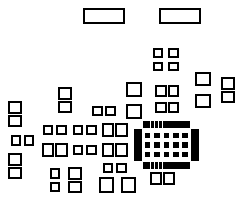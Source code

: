 .\" PIC generated by pstoedit
.\" Page: 1
.PS
.ps 11
line from 0.632053,0.16314 to 0.660047,0.16314
line from 0.632053,0.16314 to 0.632053,0.17155
line from 0.632053,0.17155 to 0.660047,0.17155
line from 0.660047,0.17155 to 0.660047,0.16314
line from 0.660047,0.166558 to 0.632053,0.166558
line from 0.632053,0.169976 to 0.660047,0.169976
line from 0.660047,0.182835 to 0.632053,0.182835
line from 0.632053,0.182835 to 0.632053,0.191243
line from 0.632053,0.191243 to 0.660047,0.191243
line from 0.660047,0.191243 to 0.660047,0.182835
line from 0.660047,0.186253 to 0.632053,0.186253
line from 0.632053,0.189671 to 0.660047,0.189671
line from 0.660047,0.202528 to 0.632053,0.202528
line from 0.632053,0.202528 to 0.632053,0.210938
line from 0.632053,0.210938 to 0.660047,0.210938
line from 0.660047,0.210938 to 0.660047,0.202528
line from 0.660047,0.205946 to 0.632053,0.205946
line from 0.632053,0.209364 to 0.660047,0.209364
line from 0.660047,0.222276 to 0.632053,0.222276
line from 0.632053,0.222276 to 0.632053,0.230632
line from 0.632053,0.230632 to 0.660047,0.230632
line from 0.660047,0.230632 to 0.660047,0.222276
line from 0.660047,0.22564 to 0.632053,0.22564
line from 0.632053,0.229058 to 0.660047,0.229058
line from 0.660047,0.241971 to 0.632053,0.241971
line from 0.632053,0.241971 to 0.632053,0.250325
line from 0.632053,0.250325 to 0.660047,0.250325
line from 0.660047,0.250325 to 0.660047,0.241971
line from 0.660047,0.245335 to 0.632053,0.245335
line from 0.632053,0.248753 to 0.660047,0.248753
line from 0.660047,0.261664 to 0.632053,0.261664
line from 0.632053,0.261664 to 0.632053,0.270074
line from 0.632053,0.270074 to 0.660047,0.270074
line from 0.660047,0.270074 to 0.660047,0.261664
line from 0.660047,0.265028 to 0.632053,0.265028
line from 0.632053,0.268446 to 0.660047,0.268446
line from 0.660047,0.28125 to 0.632053,0.28125
line from 0.632053,0.28125 to 0.632053,0.28966
line from 0.632053,0.28966 to 0.660047,0.28966
line from 0.660047,0.28966 to 0.660047,0.28125
line from 0.660047,0.284668 to 0.632053,0.284668
line from 0.632053,0.288032 to 0.660047,0.288032
line from 0.660047,0.300944 to 0.632053,0.300944
line from 0.632053,0.300944 to 0.632053,0.309353
line from 0.632053,0.309353 to 0.660047,0.309353
line from 0.660047,0.309353 to 0.660047,0.300944
line from 0.660047,0.304363 to 0.632053,0.304363
line from 0.632053,0.307726 to 0.660047,0.307726
line from 0.675347,0.324653 to 0.675347,0.352647
line from 0.675347,0.352647 to 0.683757,0.352647
line from 0.683757,0.352647 to 0.683757,0.324653
line from 0.683757,0.324653 to 0.675347,0.324653
line from 0.675347,0.328071 to 0.683757,0.328071
line from 0.683757,0.331435 to 0.675347,0.331435
line from 0.675347,0.334853 to 0.683757,0.334853
line from 0.683757,0.338271 to 0.675347,0.338271
line from 0.675347,0.341635 to 0.683757,0.341635
line from 0.683757,0.345053 to 0.675347,0.345053
line from 0.675347,0.348469 to 0.683757,0.348469
line from 0.683757,0.351833 to 0.675347,0.351833
line from 0.695042,0.352647 to 0.695042,0.324653
line from 0.695042,0.352647 to 0.70345,0.352647
line from 0.70345,0.352647 to 0.70345,0.324653
line from 0.70345,0.324653 to 0.695042,0.324653
line from 0.695042,0.328071 to 0.70345,0.328071
line from 0.70345,0.331435 to 0.695042,0.331435
line from 0.695042,0.334853 to 0.70345,0.334853
line from 0.70345,0.338271 to 0.695042,0.338271
line from 0.695042,0.341635 to 0.70345,0.341635
line from 0.70345,0.345053 to 0.695042,0.345053
line from 0.695042,0.348469 to 0.70345,0.348469
line from 0.70345,0.351833 to 0.695042,0.351833
line from 0.714626,0.352647 to 0.714626,0.324653
line from 0.714626,0.352647 to 0.723036,0.352647
line from 0.723036,0.352647 to 0.723036,0.324653
line from 0.723036,0.324653 to 0.714626,0.324653
line from 0.714626,0.328071 to 0.723036,0.328071
line from 0.723036,0.331435 to 0.714626,0.331435
line from 0.714626,0.334853 to 0.723036,0.334853
line from 0.723036,0.338271 to 0.714626,0.338271
line from 0.714626,0.341635 to 0.723036,0.341635
line from 0.723036,0.345053 to 0.714626,0.345053
line from 0.714626,0.348469 to 0.723036,0.348469
line from 0.723036,0.351833 to 0.714626,0.351833
line from 0.734375,0.352647 to 0.734375,0.324653
line from 0.734375,0.352647 to 0.742731,0.352647
line from 0.742731,0.352647 to 0.742731,0.324653
line from 0.742731,0.324653 to 0.734375,0.324653
line from 0.734375,0.328071 to 0.742731,0.328071
line from 0.742731,0.331435 to 0.734375,0.331435
line from 0.734375,0.334853 to 0.742731,0.334853
line from 0.742731,0.338271 to 0.734375,0.338271
line from 0.734375,0.341635 to 0.742731,0.341635
line from 0.742731,0.345053 to 0.734375,0.345053
line from 0.734375,0.348469 to 0.742731,0.348469
line from 0.742731,0.351833 to 0.734375,0.351833
line from 0.754069,0.352647 to 0.754069,0.324653
line from 0.754069,0.352647 to 0.762424,0.352647
line from 0.762424,0.352647 to 0.762424,0.324653
line from 0.762424,0.324653 to 0.754069,0.324653
line from 0.754069,0.328071 to 0.762424,0.328071
line from 0.762424,0.331435 to 0.754069,0.331435
line from 0.754069,0.334853 to 0.762424,0.334853
line from 0.762424,0.338271 to 0.754069,0.338271
line from 0.754069,0.341635 to 0.762424,0.341635
line from 0.762424,0.345053 to 0.754069,0.345053
line from 0.754069,0.348469 to 0.762424,0.348469
line from 0.762424,0.351833 to 0.754069,0.351833
line from 0.773762,0.352647 to 0.773762,0.324653
line from 0.773762,0.352647 to 0.782172,0.352647
line from 0.782172,0.352647 to 0.782172,0.324653
line from 0.782172,0.324653 to 0.773762,0.324653
line from 0.773762,0.328071 to 0.782172,0.328071
line from 0.782172,0.331435 to 0.773762,0.331435
line from 0.773762,0.334853 to 0.782172,0.334853
line from 0.782172,0.338271 to 0.773762,0.338271
line from 0.773762,0.341635 to 0.782172,0.341635
line from 0.782172,0.345053 to 0.773762,0.345053
line from 0.773762,0.348469 to 0.782172,0.348469
line from 0.782172,0.351833 to 0.773762,0.351833
line from 0.793457,0.352647 to 0.793457,0.324653
line from 0.793457,0.352647 to 0.801867,0.352647
line from 0.801867,0.352647 to 0.801867,0.324653
line from 0.801867,0.324653 to 0.793457,0.324653
line from 0.793457,0.328071 to 0.801867,0.328071
line from 0.801867,0.331435 to 0.793457,0.331435
line from 0.793457,0.334853 to 0.801867,0.334853
line from 0.801867,0.338271 to 0.793457,0.338271
line from 0.793457,0.341635 to 0.801867,0.341635
line from 0.801867,0.345053 to 0.793457,0.345053
line from 0.793457,0.348469 to 0.801867,0.348469
line from 0.801867,0.351833 to 0.793457,0.351833
line from 0.813151,0.352647 to 0.813151,0.324653
line from 0.813151,0.352647 to 0.82156,0.352647
line from 0.82156,0.352647 to 0.82156,0.324653
line from 0.82156,0.324653 to 0.813151,0.324653
line from 0.813151,0.328071 to 0.82156,0.328071
line from 0.82156,0.331435 to 0.813151,0.331435
line from 0.813151,0.334853 to 0.82156,0.334853
line from 0.82156,0.338271 to 0.813151,0.338271
line from 0.813151,0.341635 to 0.82156,0.341635
line from 0.82156,0.345053 to 0.813151,0.345053
line from 0.813151,0.348469 to 0.82156,0.348469
line from 0.82156,0.351833 to 0.813151,0.351833
line from 0.832844,0.352647 to 0.832844,0.324653
line from 0.832844,0.352647 to 0.841254,0.352647
line from 0.841254,0.352647 to 0.841254,0.324653
line from 0.841254,0.324653 to 0.832844,0.324653
line from 0.832844,0.328071 to 0.841254,0.328071
line from 0.841254,0.331435 to 0.832844,0.331435
line from 0.832844,0.334853 to 0.841254,0.334853
line from 0.841254,0.338271 to 0.832844,0.338271
line from 0.832844,0.341635 to 0.841254,0.341635
line from 0.841254,0.345053 to 0.832844,0.345053
line from 0.832844,0.348469 to 0.841254,0.348469
line from 0.841254,0.351833 to 0.832844,0.351833
line from 0.852431,0.352647 to 0.852431,0.324653
line from 0.852431,0.352647 to 0.86084,0.352647
line from 0.86084,0.352647 to 0.86084,0.324653
line from 0.86084,0.324653 to 0.852431,0.324653
line from 0.852431,0.328071 to 0.86084,0.328071
line from 0.86084,0.331435 to 0.852431,0.331435
line from 0.852431,0.334853 to 0.86084,0.334853
line from 0.86084,0.338271 to 0.852431,0.338271
line from 0.852431,0.341635 to 0.86084,0.341635
line from 0.86084,0.345053 to 0.852431,0.345053
line from 0.852431,0.348469 to 0.86084,0.348469
line from 0.86084,0.351833 to 0.852431,0.351833
line from 0.872125,0.352647 to 0.872125,0.324653
line from 0.872125,0.352647 to 0.880533,0.352647
line from 0.880533,0.352647 to 0.880533,0.324653
line from 0.880533,0.324653 to 0.872125,0.324653
line from 0.872125,0.328071 to 0.880533,0.328071
line from 0.880533,0.331435 to 0.872125,0.331435
line from 0.872125,0.334853 to 0.880533,0.334853
line from 0.880533,0.338271 to 0.872125,0.338271
line from 0.872125,0.341635 to 0.880533,0.341635
line from 0.880533,0.345053 to 0.872125,0.345053
line from 0.872125,0.348469 to 0.880533,0.348469
line from 0.880533,0.351833 to 0.872125,0.351833
line from 0.891872,0.352647 to 0.891872,0.324653
line from 0.891872,0.352647 to 0.900228,0.352647
line from 0.900228,0.352647 to 0.900228,0.324653
line from 0.900228,0.324653 to 0.891872,0.324653
line from 0.891872,0.328071 to 0.900228,0.328071
line from 0.900228,0.331435 to 0.891872,0.331435
line from 0.891872,0.334853 to 0.900228,0.334853
line from 0.900228,0.338271 to 0.891872,0.338271
line from 0.891872,0.341635 to 0.900228,0.341635
line from 0.900228,0.345053 to 0.891872,0.345053
line from 0.891872,0.348469 to 0.900228,0.348469
line from 0.900228,0.351833 to 0.891872,0.351833
line from 0.915528,0.300944 to 0.943576,0.300944
line from 0.915528,0.300944 to 0.915528,0.309353
line from 0.915528,0.309353 to 0.943576,0.309353
line from 0.943576,0.309353 to 0.943576,0.300944
line from 0.943576,0.304363 to 0.915528,0.304363
line from 0.915528,0.307726 to 0.943576,0.307726
line from 0.943576,0.28125 to 0.915528,0.28125
line from 0.915528,0.28125 to 0.915528,0.28966
line from 0.915528,0.28966 to 0.943576,0.28966
line from 0.943576,0.28966 to 0.943576,0.28125
line from 0.943576,0.284668 to 0.915528,0.284668
line from 0.915528,0.288032 to 0.943576,0.288032
line from 0.943576,0.261664 to 0.915528,0.261664
line from 0.915528,0.261664 to 0.915528,0.270074
line from 0.915528,0.270074 to 0.943576,0.270074
line from 0.943576,0.270074 to 0.943576,0.261664
line from 0.943576,0.265028 to 0.915528,0.265028
line from 0.915528,0.268446 to 0.943576,0.268446
line from 0.943576,0.241971 to 0.915528,0.241971
line from 0.915528,0.241971 to 0.915528,0.250325
line from 0.915528,0.250325 to 0.943576,0.250325
line from 0.943576,0.250325 to 0.943576,0.241971
line from 0.943576,0.245335 to 0.915528,0.245335
line from 0.915528,0.248753 to 0.943576,0.248753
line from 0.943576,0.222276 to 0.915528,0.222276
line from 0.915528,0.222276 to 0.915528,0.230632
line from 0.915528,0.230632 to 0.943576,0.230632
line from 0.943576,0.230632 to 0.943576,0.222276
line from 0.943576,0.22564 to 0.915528,0.22564
line from 0.915528,0.229058 to 0.943576,0.229058
line from 0.943576,0.202528 to 0.915528,0.202528
line from 0.915528,0.202528 to 0.915528,0.210938
line from 0.915528,0.210938 to 0.943576,0.210938
line from 0.943576,0.210938 to 0.943576,0.202528
line from 0.943576,0.205946 to 0.915528,0.205946
line from 0.915528,0.209364 to 0.943576,0.209364
line from 0.943576,0.182835 to 0.915528,0.182835
line from 0.915528,0.182835 to 0.915528,0.191243
line from 0.915528,0.191243 to 0.943576,0.191243
line from 0.943576,0.191243 to 0.943576,0.182835
line from 0.943576,0.186253 to 0.915528,0.186253
line from 0.915528,0.189671 to 0.943576,0.189671
line from 0.943576,0.17155 to 0.915528,0.17155
line from 0.943576,0.17155 to 0.943576,0.16314
line from 0.943576,0.16314 to 0.915528,0.16314
line from 0.915528,0.16314 to 0.915528,0.17155
line from 0.915528,0.166558 to 0.943576,0.166558
line from 0.943576,0.169976 to 0.915528,0.169976
line from 0.900228,0.147949 to 0.900228,0.119954
line from 0.900228,0.119954 to 0.891872,0.119954
line from 0.891872,0.119954 to 0.891872,0.147949
line from 0.891872,0.147949 to 0.900228,0.147949
line from 0.900228,0.123372 to 0.891872,0.123372
line from 0.891872,0.126736 to 0.900228,0.126736
line from 0.900228,0.130154 to 0.891872,0.130154
line from 0.891872,0.133572 to 0.900228,0.133572
line from 0.900228,0.136936 to 0.891872,0.136936
line from 0.891872,0.140354 to 0.900228,0.140354
line from 0.900228,0.143772 to 0.891872,0.143772
line from 0.891872,0.147136 to 0.900228,0.147136
line from 0.880533,0.147949 to 0.880533,0.119954
line from 0.880533,0.119954 to 0.872125,0.119954
line from 0.872125,0.119954 to 0.872125,0.147949
line from 0.872125,0.147949 to 0.880533,0.147949
line from 0.880533,0.123372 to 0.872125,0.123372
line from 0.872125,0.126736 to 0.880533,0.126736
line from 0.880533,0.130154 to 0.872125,0.130154
line from 0.872125,0.133572 to 0.880533,0.133572
line from 0.880533,0.136936 to 0.872125,0.136936
line from 0.872125,0.140354 to 0.880533,0.140354
line from 0.880533,0.143772 to 0.872125,0.143772
line from 0.872125,0.147136 to 0.880533,0.147136
line from 0.86084,0.147949 to 0.86084,0.119954
line from 0.86084,0.119954 to 0.852431,0.119954
line from 0.852431,0.119954 to 0.852431,0.147949
line from 0.852431,0.147949 to 0.86084,0.147949
line from 0.86084,0.123372 to 0.852431,0.123372
line from 0.852431,0.126736 to 0.86084,0.126736
line from 0.86084,0.130154 to 0.852431,0.130154
line from 0.852431,0.133572 to 0.86084,0.133572
line from 0.86084,0.136936 to 0.852431,0.136936
line from 0.852431,0.140354 to 0.86084,0.140354
line from 0.86084,0.143772 to 0.852431,0.143772
line from 0.852431,0.147136 to 0.86084,0.147136
line from 0.841254,0.147949 to 0.841254,0.119954
line from 0.841254,0.119954 to 0.832844,0.119954
line from 0.832844,0.119954 to 0.832844,0.147949
line from 0.832844,0.147949 to 0.841254,0.147949
line from 0.841254,0.123372 to 0.832844,0.123372
line from 0.832844,0.126736 to 0.841254,0.126736
line from 0.841254,0.130154 to 0.832844,0.130154
line from 0.832844,0.133572 to 0.841254,0.133572
line from 0.841254,0.136936 to 0.832844,0.136936
line from 0.832844,0.140354 to 0.841254,0.140354
line from 0.841254,0.143772 to 0.832844,0.143772
line from 0.832844,0.147136 to 0.841254,0.147136
line from 0.82156,0.147949 to 0.82156,0.119954
line from 0.82156,0.119954 to 0.813151,0.119954
line from 0.813151,0.119954 to 0.813151,0.147949
line from 0.813151,0.147949 to 0.82156,0.147949
line from 0.82156,0.123372 to 0.813151,0.123372
line from 0.813151,0.126736 to 0.82156,0.126736
line from 0.82156,0.130154 to 0.813151,0.130154
line from 0.813151,0.133572 to 0.82156,0.133572
line from 0.82156,0.136936 to 0.813151,0.136936
line from 0.813151,0.140354 to 0.82156,0.140354
line from 0.82156,0.143772 to 0.813151,0.143772
line from 0.813151,0.147136 to 0.82156,0.147136
line from 0.801867,0.147949 to 0.801867,0.119954
line from 0.801867,0.119954 to 0.793457,0.119954
line from 0.793457,0.119954 to 0.793457,0.147949
line from 0.793457,0.147949 to 0.801867,0.147949
line from 0.801867,0.123372 to 0.793457,0.123372
line from 0.793457,0.126736 to 0.801867,0.126736
line from 0.801867,0.130154 to 0.793457,0.130154
line from 0.793457,0.133572 to 0.801867,0.133572
line from 0.801867,0.136936 to 0.793457,0.136936
line from 0.793457,0.140354 to 0.801867,0.140354
line from 0.801867,0.143772 to 0.793457,0.143772
line from 0.793457,0.147136 to 0.801867,0.147136
line from 0.782172,0.147949 to 0.782172,0.119954
line from 0.782172,0.119954 to 0.773762,0.119954
line from 0.773762,0.119954 to 0.773762,0.147949
line from 0.773762,0.147949 to 0.782172,0.147949
line from 0.782172,0.123372 to 0.773762,0.123372
line from 0.773762,0.126736 to 0.782172,0.126736
line from 0.782172,0.130154 to 0.773762,0.130154
line from 0.773762,0.133572 to 0.782172,0.133572
line from 0.782172,0.136936 to 0.773762,0.136936
line from 0.773762,0.140354 to 0.782172,0.140354
line from 0.782172,0.143772 to 0.773762,0.143772
line from 0.773762,0.147136 to 0.782172,0.147136
line from 0.762424,0.147949 to 0.762424,0.119954
line from 0.762424,0.119954 to 0.754069,0.119954
line from 0.754069,0.119954 to 0.754069,0.147949
line from 0.754069,0.147949 to 0.762424,0.147949
line from 0.762424,0.123372 to 0.754069,0.123372
line from 0.754069,0.126736 to 0.762424,0.126736
line from 0.762424,0.130154 to 0.754069,0.130154
line from 0.754069,0.133572 to 0.762424,0.133572
line from 0.762424,0.136936 to 0.754069,0.136936
line from 0.754069,0.140354 to 0.762424,0.140354
line from 0.762424,0.143772 to 0.754069,0.143772
line from 0.754069,0.147136 to 0.762424,0.147136
line from 0.742731,0.147949 to 0.742731,0.119954
line from 0.742731,0.119954 to 0.734375,0.119954
line from 0.734375,0.119954 to 0.734375,0.147949
line from 0.734375,0.147949 to 0.742731,0.147949
line from 0.742731,0.123372 to 0.734375,0.123372
line from 0.734375,0.126736 to 0.742731,0.126736
line from 0.742731,0.130154 to 0.734375,0.130154
line from 0.734375,0.133572 to 0.742731,0.133572
line from 0.742731,0.136936 to 0.734375,0.136936
line from 0.734375,0.140354 to 0.742731,0.140354
line from 0.742731,0.143772 to 0.734375,0.143772
line from 0.734375,0.147136 to 0.742731,0.147136
line from 0.723036,0.147949 to 0.723036,0.119954
line from 0.723036,0.119954 to 0.714626,0.119954
line from 0.714626,0.119954 to 0.714626,0.147949
line from 0.714626,0.147949 to 0.723036,0.147949
line from 0.723036,0.123372 to 0.714626,0.123372
line from 0.714626,0.126736 to 0.723036,0.126736
line from 0.723036,0.130154 to 0.714626,0.130154
line from 0.714626,0.133572 to 0.723036,0.133572
line from 0.723036,0.136936 to 0.714626,0.136936
line from 0.714626,0.140354 to 0.723036,0.140354
line from 0.723036,0.143772 to 0.714626,0.143772
line from 0.714626,0.147136 to 0.723036,0.147136
line from 0.70345,0.147949 to 0.70345,0.119954
line from 0.70345,0.119954 to 0.695042,0.119954
line from 0.695042,0.119954 to 0.695042,0.147949
line from 0.695042,0.147949 to 0.70345,0.147949
line from 0.70345,0.123372 to 0.695042,0.123372
line from 0.695042,0.126736 to 0.70345,0.126736
line from 0.70345,0.130154 to 0.695042,0.130154
line from 0.695042,0.133572 to 0.70345,0.133572
line from 0.70345,0.136936 to 0.695042,0.136936
line from 0.695042,0.140354 to 0.70345,0.140354
line from 0.70345,0.143772 to 0.695042,0.143772
line from 0.695042,0.147136 to 0.70345,0.147136
line from 0.683757,0.147949 to 0.683757,0.119954
line from 0.683757,0.119954 to 0.675347,0.119954
line from 0.675347,0.119954 to 0.675347,0.147949
line from 0.675347,0.147949 to 0.683757,0.147949
line from 0.683757,0.123372 to 0.675347,0.123372
line from 0.675347,0.126736 to 0.683757,0.126736
line from 0.683757,0.130154 to 0.675347,0.130154
line from 0.675347,0.133572 to 0.683757,0.133572
line from 0.683757,0.136936 to 0.675347,0.136936
line from 0.675347,0.140354 to 0.683757,0.140354
line from 0.683757,0.143772 to 0.675347,0.143772
line from 0.675347,0.147136 to 0.683757,0.147136
line from 0.684353,0.180067 to 0.702365,0.180067
line from 0.684353,0.180067 to 0.684353,0.198025
line from 0.684353,0.198025 to 0.702365,0.198025
line from 0.702365,0.198025 to 0.702365,0.180067
line from 0.702365,0.187662 to 0.684353,0.187662
line from 0.684353,0.195258 to 0.702365,0.195258
line from 0.731554,0.180067 to 0.749567,0.180067
line from 0.731554,0.180067 to 0.731554,0.198025
line from 0.731554,0.198025 to 0.749567,0.198025
line from 0.749567,0.198025 to 0.749567,0.180067
line from 0.749567,0.187662 to 0.731554,0.187662
line from 0.731554,0.195258 to 0.749567,0.195258
line from 0.778754,0.180067 to 0.796767,0.180067
line from 0.778754,0.180067 to 0.778754,0.198025
line from 0.778754,0.198025 to 0.796767,0.198025
line from 0.796767,0.198025 to 0.796767,0.180067
line from 0.796767,0.187662 to 0.778754,0.187662
line from 0.778754,0.195258 to 0.796767,0.195258
line from 0.826064,0.180067 to 0.844075,0.180067
line from 0.826064,0.180067 to 0.826064,0.198025
line from 0.826064,0.198025 to 0.844075,0.198025
line from 0.844075,0.198025 to 0.844075,0.180067
line from 0.844075,0.187662 to 0.826064,0.187662
line from 0.826064,0.195258 to 0.844075,0.195258
line from 0.873264,0.180067 to 0.891276,0.180067
line from 0.873264,0.180067 to 0.873264,0.198025
line from 0.873264,0.198025 to 0.891276,0.198025
line from 0.891276,0.198025 to 0.891276,0.180067
line from 0.891276,0.187662 to 0.873264,0.187662
line from 0.873264,0.195258 to 0.891276,0.195258
line from 0.891276,0.227268 to 0.873264,0.227268
line from 0.873264,0.227268 to 0.873264,0.245226
line from 0.873264,0.245226 to 0.891276,0.245226
line from 0.891276,0.245226 to 0.891276,0.227268
line from 0.891276,0.234864 to 0.873264,0.234864
line from 0.873264,0.242458 to 0.891276,0.242458
line from 0.891276,0.274576 to 0.873264,0.274576
line from 0.873264,0.274576 to 0.873264,0.292535
line from 0.873264,0.292535 to 0.891276,0.292535
line from 0.891276,0.292535 to 0.891276,0.274576
line from 0.891276,0.282172 to 0.873264,0.282172
line from 0.873264,0.289768 to 0.891276,0.289768
line from 0.844075,0.274576 to 0.826064,0.274576
line from 0.826064,0.274576 to 0.826064,0.292535
line from 0.826064,0.292535 to 0.844075,0.292535
line from 0.844075,0.292535 to 0.844075,0.274576
line from 0.844075,0.282172 to 0.826064,0.282172
line from 0.826064,0.289768 to 0.844075,0.289768
line from 0.844075,0.227268 to 0.826064,0.227268
line from 0.826064,0.227268 to 0.826064,0.245226
line from 0.826064,0.245226 to 0.844075,0.245226
line from 0.844075,0.245226 to 0.844075,0.227268
line from 0.844075,0.234864 to 0.826064,0.234864
line from 0.826064,0.242458 to 0.844075,0.242458
line from 0.796767,0.227268 to 0.778754,0.227268
line from 0.778754,0.227268 to 0.778754,0.245226
line from 0.778754,0.245226 to 0.796767,0.245226
line from 0.796767,0.245226 to 0.796767,0.227268
line from 0.796767,0.234864 to 0.778754,0.234864
line from 0.778754,0.242458 to 0.796767,0.242458
line from 0.796767,0.274576 to 0.778754,0.274576
line from 0.778754,0.274576 to 0.778754,0.292535
line from 0.778754,0.292535 to 0.796767,0.292535
line from 0.796767,0.292535 to 0.796767,0.274576
line from 0.796767,0.282172 to 0.778754,0.282172
line from 0.778754,0.289768 to 0.796767,0.289768
line from 0.749567,0.274576 to 0.731554,0.274576
line from 0.731554,0.274576 to 0.731554,0.292535
line from 0.731554,0.292535 to 0.749567,0.292535
line from 0.749567,0.292535 to 0.749567,0.274576
line from 0.749567,0.282172 to 0.731554,0.282172
line from 0.731554,0.289768 to 0.749567,0.289768
line from 0.749567,0.227268 to 0.731554,0.227268
line from 0.731554,0.227268 to 0.731554,0.245226
line from 0.731554,0.245226 to 0.749567,0.245226
line from 0.749567,0.245226 to 0.749567,0.227268
line from 0.749567,0.234864 to 0.731554,0.234864
line from 0.731554,0.242458 to 0.749567,0.242458
line from 0.702365,0.227268 to 0.684353,0.227268
line from 0.684353,0.227268 to 0.684353,0.245226
line from 0.684353,0.245226 to 0.702365,0.245226
line from 0.702365,0.245226 to 0.702365,0.227268
line from 0.702365,0.234864 to 0.684353,0.234864
line from 0.684353,0.242458 to 0.702365,0.242458
line from 0.702365,0.274576 to 0.684353,0.274576
line from 0.684353,0.274576 to 0.684353,0.292535
line from 0.684353,0.292535 to 0.702365,0.292535
line from 0.702365,0.292535 to 0.702365,0.274576
line from 0.702365,0.282172 to 0.684353,0.282172
line from 0.684353,0.289768 to 0.702365,0.289768
line from 0,0.121745 to 0.0590821,0.121745 to 0.0590821,0.0705296 to 0,0.0705296 to 0,0.121745
line from 0,0.188639 to 0.0590821,0.188639 to 0.0590821,0.137424 to 0,0.137424 to 0,0.188639
line from 0,0.382379 to 0.0590821,0.382379 to 0.0590821,0.331164 to 0,0.331164 to 0,0.382379
line from 0,0.449274 to 0.0590821,0.449274 to 0.0590821,0.398058 to 0,0.398058 to 0,0.449274
line from 0.25,0.45204 to 0.309082,0.45204 to 0.309082,0.400825 to 0.25,0.400825 to 0.25,0.45204
line from 0.25,0.518989 to 0.309082,0.518989 to 0.309082,0.467774 to 0.25,0.467774 to 0.25,0.518989
line from 0.300022,0.118978 to 0.359104,0.118978 to 0.359104,0.0677626 to 0.300022,0.0677626 to 0.300022,0.118978
line from 0.300022,0.0520833 to 0.359104,0.0520833 to 0.359104,0.000868056 to 0.300022,0.000868056 to 0.300022,0.0520833
line from 1.06771,0.502875 to 1.12679,0.502875 to 1.12679,0.45166 to 1.06771,0.45166 to 1.06771,0.502875
line from 1.06771,0.569769 to 1.12679,0.569769 to 1.12679,0.518554 to 1.06771,0.518554 to 1.06771,0.569769
line from 0.936199,0.597331 to 1.00711,0.597331 to 1.00711,0.534343 to 0.936199,0.534343 to 0.936199,0.597331
line from 0.936199,0.487033 to 1.00711,0.487033 to 1.00711,0.424046 to 0.936199,0.424046 to 0.936199,0.487033
line from 0.588976,0.436253 to 0.659885,0.436253 to 0.659885,0.373264 to 0.588976,0.373264 to 0.588976,0.436253
line from 0.588976,0.54655 to 0.659885,0.54655 to 0.659885,0.483561 to 0.588976,0.483561 to 0.588976,0.54655
line from 0.537326,0.339356 to 0.588542,0.339356 to 0.588542,0.280274 to 0.537326,0.280274 to 0.537326,0.339356
line from 0.470432,0.339356 to 0.521647,0.339356 to 0.521647,0.280274 to 0.470432,0.280274 to 0.470432,0.339356
line from 0.470432,0.239367 to 0.521647,0.239367 to 0.521647,0.180285 to 0.470432,0.180285 to 0.470432,0.239367
line from 0.537326,0.239367 to 0.588542,0.239367 to 0.588542,0.180285 to 0.537326,0.180285 to 0.537326,0.239367
line from 0.709039,0.09847 to 0.760254,0.09847 to 0.760254,0.0393881 to 0.709039,0.0393881 to 0.709039,0.09847
line from 0.775933,0.09847 to 0.827149,0.09847 to 0.827149,0.0393881 to 0.775933,0.0393881 to 0.775933,0.09847
line from 0.237358,0.239367 to 0.288574,0.239367 to 0.288574,0.180285 to 0.237358,0.180285 to 0.237358,0.239367
line from 0.170464,0.239367 to 0.221679,0.239367 to 0.221679,0.180285 to 0.170464,0.180285 to 0.170464,0.239367
line from 0.455567,0.0709093 to 0.518554,0.0709093 to 0.518554,0 to 0.455567,0 to 0.455567,0.0709093
line from 0.565756,0.0709093 to 0.628743,0.0709093 to 0.628743,0 to 0.565756,0 to 0.565756,0.0709093
line from 0.540907,0.142144 to 0.584201,0.142144 to 0.584201,0.102756 to 0.540907,0.102756 to 0.540907,0.142144
line from 0.474012,0.142144 to 0.517307,0.142144 to 0.517307,0.102756 to 0.474012,0.102756 to 0.474012,0.142144
line from 0.391276,0.229546 to 0.434571,0.229546 to 0.434571,0.190158 to 0.391276,0.190158 to 0.391276,0.229546
line from 0.324382,0.229546 to 0.367676,0.229546 to 0.367676,0.190158 to 0.324382,0.190158 to 0.324382,0.229546
line from 0.324382,0.329536 to 0.367676,0.329536 to 0.367676,0.290147 to 0.324382,0.290147 to 0.324382,0.329536
line from 0.391276,0.329536 to 0.434571,0.329536 to 0.434571,0.290147 to 0.391276,0.290147 to 0.391276,0.329536
line from 0.420518,0.426432 to 0.463813,0.426432 to 0.463813,0.387044 to 0.420518,0.387044 to 0.420518,0.426432
line from 0.487414,0.426432 to 0.530707,0.426432 to 0.530707,0.387044 to 0.487414,0.387044 to 0.487414,0.426432
line from 0.241319,0.329536 to 0.284614,0.329536 to 0.284614,0.290147 to 0.241319,0.290147 to 0.241319,0.329536
line from 0.174425,0.329536 to 0.217719,0.329536 to 0.217719,0.290147 to 0.174425,0.290147 to 0.174425,0.329536
line from 0.724012,0.648438 to 0.767307,0.648438 to 0.767307,0.60905 to 0.724012,0.60905 to 0.724012,0.648438
line from 0.802789,0.648438 to 0.846083,0.648438 to 0.846083,0.60905 to 0.802789,0.60905 to 0.802789,0.648438
line from 0.802789,0.71544 to 0.846083,0.71544 to 0.846083,0.676053 to 0.802789,0.676053 to 0.802789,0.71544
line from 0.724012,0.71544 to 0.767307,0.71544 to 0.767307,0.676053 to 0.724012,0.676053 to 0.724012,0.71544
line from 0.0826281,0.281521 to 0.122016,0.281521 to 0.122016,0.238226 to 0.0826281,0.238226 to 0.0826281,0.281521
line from 0.0157335,0.281521 to 0.0551215,0.281521 to 0.0551215,0.238226 to 0.0157335,0.238226 to 0.0157335,0.281521
line from 0.209853,0.115017 to 0.24924,0.115017 to 0.24924,0.0717231 to 0.209853,0.0717231 to 0.209853,0.115017
line from 0.209853,0.0480686 to 0.24924,0.0480686 to 0.24924,0.00477431 to 0.209853,0.00477431 to 0.209853,0.0480686
line from 0.376574,0.918132 to 0.576551,0.918132 to 0.576551,0.848144 to 0.376574,0.848144 to 0.376574,0.918132
line from 0.756565,0.918132 to 0.956543,0.918132 to 0.956543,0.848144 to 0.756565,0.848144 to 0.756565,0.918132
line from 0.800836,0.530328 to 0.848036,0.530328 to 0.848036,0.483128 to 0.800836,0.483128 to 0.800836,0.530328
line from 0.737847,0.530328 to 0.785047,0.530328 to 0.785047,0.483128 to 0.737847,0.483128 to 0.737847,0.530328
line from 0.737847,0.447646 to 0.785047,0.447646 to 0.785047,0.400444 to 0.737847,0.400444 to 0.737847,0.447646
line from 0.800836,0.447646 to 0.848036,0.447646 to 0.848036,0.400444 to 0.800836,0.400444 to 0.800836,0.447646
.PE
.\" PIC end
